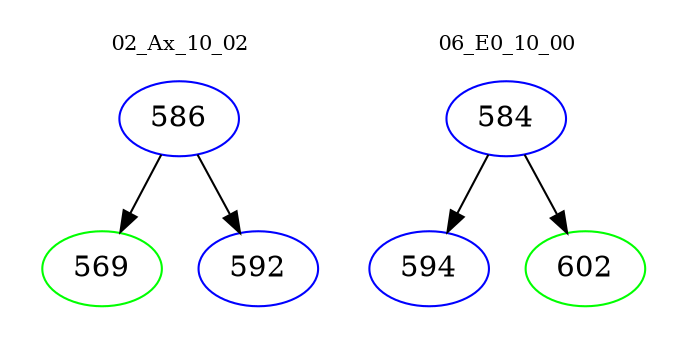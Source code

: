 digraph{
subgraph cluster_0 {
color = white
label = "02_Ax_10_02";
fontsize=10;
T0_586 [label="586", color="blue"]
T0_586 -> T0_569 [color="black"]
T0_569 [label="569", color="green"]
T0_586 -> T0_592 [color="black"]
T0_592 [label="592", color="blue"]
}
subgraph cluster_1 {
color = white
label = "06_E0_10_00";
fontsize=10;
T1_584 [label="584", color="blue"]
T1_584 -> T1_594 [color="black"]
T1_594 [label="594", color="blue"]
T1_584 -> T1_602 [color="black"]
T1_602 [label="602", color="green"]
}
}
